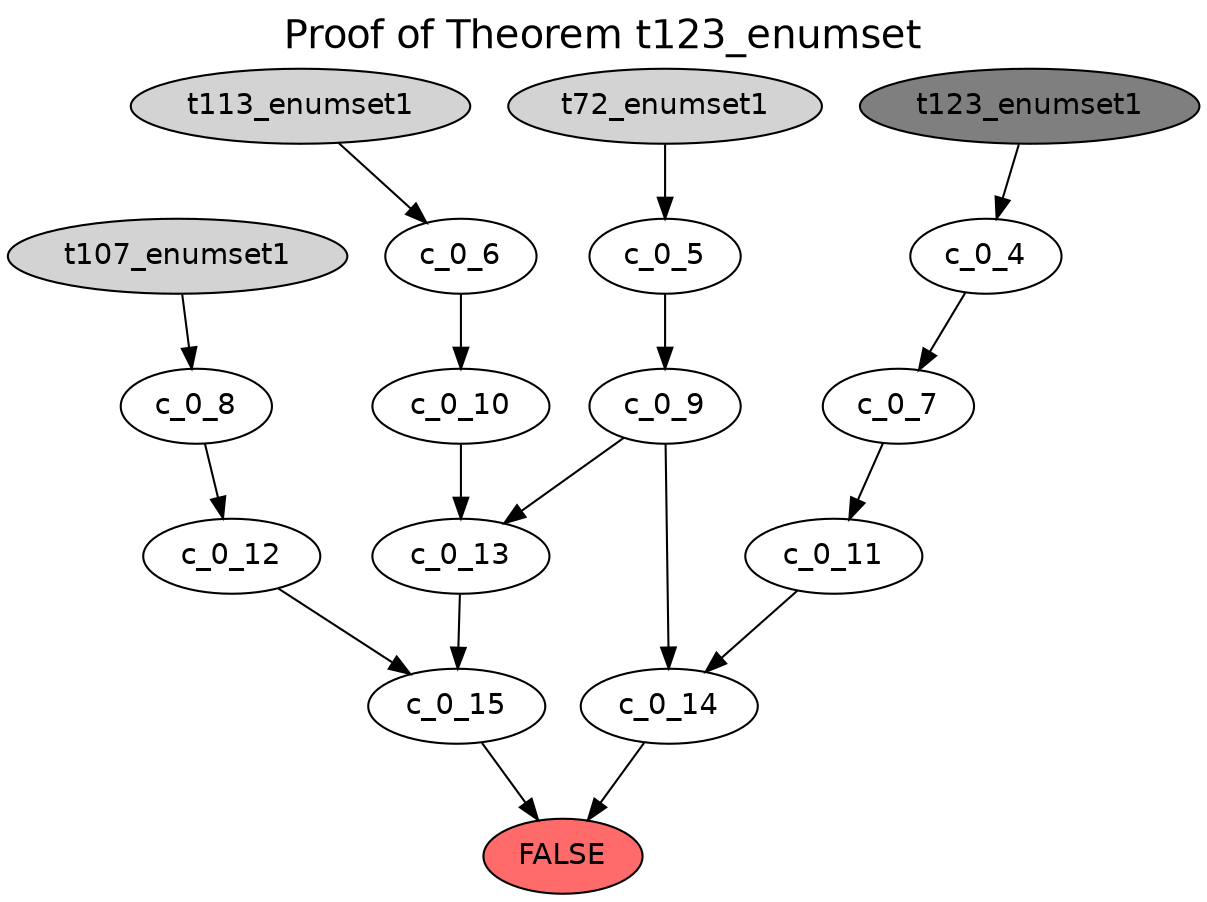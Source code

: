 digraph {
label="Proof of Theorem t123_enumset"
labelloc="t"
graph [fontname = "helvetica", fontsize=19]
node [fontname = "helvetica"]
edge [fontname = "helvetica"]
FALSE [style=filled fillcolor=indianred1]
t72_enumset1 [style=filled]
t113_enumset1 [style=filled]
t107_enumset1 [style=filled]
t123_enumset1 [style=filled fillcolor=grey50]
"c_0_6" -> "c_0_10"
"c_0_15" -> "FALSE"
"c_0_14" -> "FALSE"
"c_0_13" -> "c_0_15"
"t113_enumset1" -> "c_0_6"
"c_0_9" -> "c_0_14"
"t123_enumset1" -> "c_0_4"
"c_0_4" -> "c_0_7"
"c_0_5" -> "c_0_9"
"c_0_12" -> "c_0_15"
"c_0_9" -> "c_0_13"
"c_0_10" -> "c_0_13"
"c_0_8" -> "c_0_12"
"t72_enumset1" -> "c_0_5"
"c_0_7" -> "c_0_11"
"c_0_11" -> "c_0_14"
"t107_enumset1" -> "c_0_8"
}
